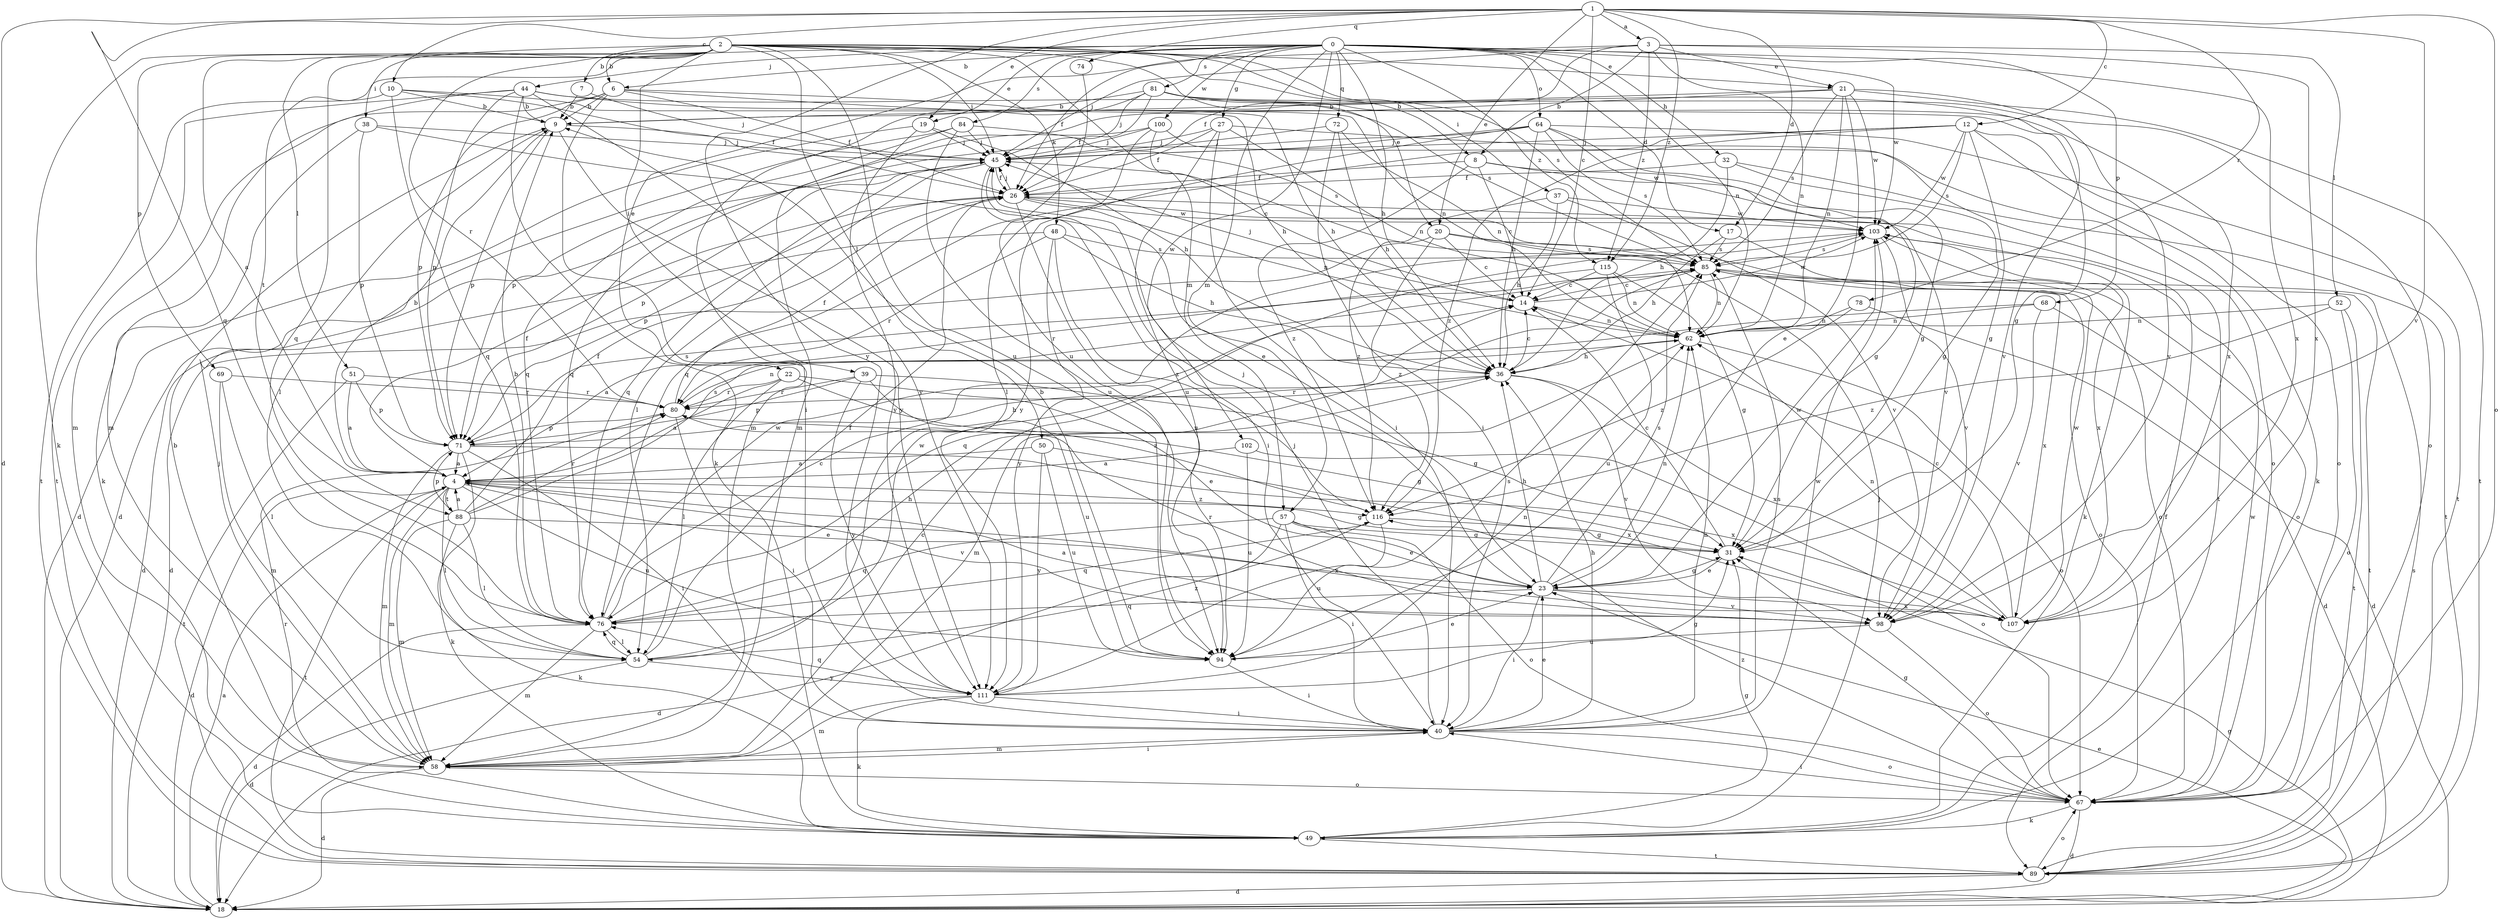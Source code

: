 strict digraph  {
0;
1;
2;
3;
4;
6;
7;
8;
9;
10;
12;
14;
17;
18;
19;
20;
21;
22;
23;
26;
27;
31;
32;
36;
37;
38;
39;
40;
44;
45;
48;
49;
50;
51;
52;
54;
57;
58;
62;
64;
67;
68;
69;
71;
72;
74;
76;
78;
80;
81;
84;
85;
88;
89;
94;
98;
100;
102;
103;
107;
111;
115;
116;
0 -> 6  [label=b];
0 -> 17  [label=d];
0 -> 19  [label=e];
0 -> 26  [label=f];
0 -> 27  [label=g];
0 -> 32  [label=h];
0 -> 36  [label=h];
0 -> 44  [label=j];
0 -> 57  [label=m];
0 -> 62  [label=n];
0 -> 64  [label=o];
0 -> 68  [label=p];
0 -> 72  [label=q];
0 -> 81  [label=s];
0 -> 84  [label=s];
0 -> 88  [label=t];
0 -> 100  [label=w];
0 -> 102  [label=w];
0 -> 103  [label=w];
0 -> 107  [label=x];
0 -> 115  [label=z];
1 -> 3  [label=a];
1 -> 10  [label=c];
1 -> 12  [label=c];
1 -> 14  [label=c];
1 -> 17  [label=d];
1 -> 18  [label=d];
1 -> 19  [label=e];
1 -> 20  [label=e];
1 -> 67  [label=o];
1 -> 74  [label=q];
1 -> 76  [label=q];
1 -> 78  [label=r];
1 -> 98  [label=v];
1 -> 111  [label=y];
1 -> 115  [label=z];
2 -> 4  [label=a];
2 -> 6  [label=b];
2 -> 7  [label=b];
2 -> 8  [label=b];
2 -> 20  [label=e];
2 -> 21  [label=e];
2 -> 37  [label=i];
2 -> 38  [label=i];
2 -> 39  [label=i];
2 -> 45  [label=j];
2 -> 48  [label=k];
2 -> 49  [label=k];
2 -> 50  [label=l];
2 -> 51  [label=l];
2 -> 57  [label=m];
2 -> 69  [label=p];
2 -> 76  [label=q];
2 -> 80  [label=r];
2 -> 85  [label=s];
2 -> 94  [label=u];
3 -> 8  [label=b];
3 -> 21  [label=e];
3 -> 22  [label=e];
3 -> 26  [label=f];
3 -> 45  [label=j];
3 -> 52  [label=l];
3 -> 62  [label=n];
3 -> 107  [label=x];
3 -> 115  [label=z];
4 -> 9  [label=b];
4 -> 18  [label=d];
4 -> 23  [label=e];
4 -> 26  [label=f];
4 -> 31  [label=g];
4 -> 54  [label=l];
4 -> 58  [label=m];
4 -> 88  [label=t];
4 -> 89  [label=t];
4 -> 94  [label=u];
4 -> 98  [label=v];
4 -> 116  [label=z];
6 -> 9  [label=b];
6 -> 26  [label=f];
6 -> 36  [label=h];
6 -> 40  [label=i];
6 -> 58  [label=m];
6 -> 62  [label=n];
6 -> 71  [label=p];
7 -> 9  [label=b];
7 -> 45  [label=j];
8 -> 14  [label=c];
8 -> 26  [label=f];
8 -> 31  [label=g];
8 -> 98  [label=v];
8 -> 116  [label=z];
9 -> 45  [label=j];
9 -> 54  [label=l];
9 -> 71  [label=p];
9 -> 111  [label=y];
10 -> 9  [label=b];
10 -> 26  [label=f];
10 -> 36  [label=h];
10 -> 76  [label=q];
10 -> 89  [label=t];
12 -> 31  [label=g];
12 -> 45  [label=j];
12 -> 49  [label=k];
12 -> 67  [label=o];
12 -> 76  [label=q];
12 -> 85  [label=s];
12 -> 103  [label=w];
12 -> 116  [label=z];
14 -> 45  [label=j];
14 -> 62  [label=n];
14 -> 103  [label=w];
17 -> 36  [label=h];
17 -> 67  [label=o];
17 -> 85  [label=s];
18 -> 4  [label=a];
18 -> 23  [label=e];
18 -> 31  [label=g];
19 -> 18  [label=d];
19 -> 36  [label=h];
19 -> 45  [label=j];
19 -> 111  [label=y];
20 -> 14  [label=c];
20 -> 18  [label=d];
20 -> 67  [label=o];
20 -> 85  [label=s];
20 -> 116  [label=z];
21 -> 9  [label=b];
21 -> 23  [label=e];
21 -> 58  [label=m];
21 -> 62  [label=n];
21 -> 85  [label=s];
21 -> 89  [label=t];
21 -> 98  [label=v];
21 -> 103  [label=w];
22 -> 4  [label=a];
22 -> 23  [label=e];
22 -> 54  [label=l];
22 -> 80  [label=r];
22 -> 116  [label=z];
23 -> 31  [label=g];
23 -> 36  [label=h];
23 -> 40  [label=i];
23 -> 45  [label=j];
23 -> 62  [label=n];
23 -> 76  [label=q];
23 -> 85  [label=s];
23 -> 98  [label=v];
23 -> 103  [label=w];
23 -> 107  [label=x];
26 -> 45  [label=j];
26 -> 49  [label=k];
26 -> 62  [label=n];
26 -> 71  [label=p];
26 -> 94  [label=u];
26 -> 103  [label=w];
27 -> 26  [label=f];
27 -> 40  [label=i];
27 -> 45  [label=j];
27 -> 62  [label=n];
27 -> 89  [label=t];
27 -> 94  [label=u];
31 -> 14  [label=c];
31 -> 23  [label=e];
32 -> 26  [label=f];
32 -> 31  [label=g];
32 -> 36  [label=h];
32 -> 89  [label=t];
36 -> 14  [label=c];
36 -> 80  [label=r];
36 -> 98  [label=v];
36 -> 107  [label=x];
37 -> 36  [label=h];
37 -> 98  [label=v];
37 -> 103  [label=w];
37 -> 116  [label=z];
38 -> 23  [label=e];
38 -> 45  [label=j];
38 -> 49  [label=k];
38 -> 71  [label=p];
39 -> 31  [label=g];
39 -> 71  [label=p];
39 -> 80  [label=r];
39 -> 94  [label=u];
39 -> 111  [label=y];
40 -> 23  [label=e];
40 -> 36  [label=h];
40 -> 45  [label=j];
40 -> 58  [label=m];
40 -> 62  [label=n];
40 -> 67  [label=o];
40 -> 85  [label=s];
40 -> 103  [label=w];
44 -> 9  [label=b];
44 -> 31  [label=g];
44 -> 49  [label=k];
44 -> 58  [label=m];
44 -> 71  [label=p];
44 -> 89  [label=t];
44 -> 107  [label=x];
44 -> 111  [label=y];
45 -> 26  [label=f];
45 -> 40  [label=i];
45 -> 54  [label=l];
45 -> 71  [label=p];
45 -> 76  [label=q];
48 -> 18  [label=d];
48 -> 36  [label=h];
48 -> 80  [label=r];
48 -> 85  [label=s];
48 -> 111  [label=y];
48 -> 116  [label=z];
49 -> 26  [label=f];
49 -> 31  [label=g];
49 -> 45  [label=j];
49 -> 80  [label=r];
49 -> 89  [label=t];
50 -> 4  [label=a];
50 -> 94  [label=u];
50 -> 107  [label=x];
50 -> 111  [label=y];
51 -> 4  [label=a];
51 -> 71  [label=p];
51 -> 80  [label=r];
51 -> 89  [label=t];
52 -> 62  [label=n];
52 -> 67  [label=o];
52 -> 89  [label=t];
52 -> 116  [label=z];
54 -> 18  [label=d];
54 -> 26  [label=f];
54 -> 76  [label=q];
54 -> 103  [label=w];
54 -> 111  [label=y];
54 -> 116  [label=z];
57 -> 18  [label=d];
57 -> 23  [label=e];
57 -> 31  [label=g];
57 -> 40  [label=i];
57 -> 67  [label=o];
57 -> 76  [label=q];
58 -> 9  [label=b];
58 -> 14  [label=c];
58 -> 18  [label=d];
58 -> 40  [label=i];
58 -> 45  [label=j];
58 -> 67  [label=o];
62 -> 36  [label=h];
62 -> 58  [label=m];
62 -> 67  [label=o];
64 -> 31  [label=g];
64 -> 36  [label=h];
64 -> 45  [label=j];
64 -> 54  [label=l];
64 -> 71  [label=p];
64 -> 85  [label=s];
64 -> 89  [label=t];
64 -> 103  [label=w];
67 -> 18  [label=d];
67 -> 31  [label=g];
67 -> 40  [label=i];
67 -> 49  [label=k];
67 -> 103  [label=w];
67 -> 116  [label=z];
68 -> 4  [label=a];
68 -> 18  [label=d];
68 -> 62  [label=n];
68 -> 98  [label=v];
69 -> 54  [label=l];
69 -> 58  [label=m];
69 -> 80  [label=r];
71 -> 4  [label=a];
71 -> 36  [label=h];
71 -> 40  [label=i];
71 -> 49  [label=k];
71 -> 58  [label=m];
71 -> 85  [label=s];
71 -> 107  [label=x];
72 -> 36  [label=h];
72 -> 40  [label=i];
72 -> 45  [label=j];
72 -> 62  [label=n];
74 -> 94  [label=u];
76 -> 9  [label=b];
76 -> 14  [label=c];
76 -> 18  [label=d];
76 -> 36  [label=h];
76 -> 54  [label=l];
76 -> 58  [label=m];
76 -> 103  [label=w];
78 -> 18  [label=d];
78 -> 62  [label=n];
78 -> 116  [label=z];
80 -> 26  [label=f];
80 -> 31  [label=g];
80 -> 40  [label=i];
80 -> 62  [label=n];
80 -> 71  [label=p];
81 -> 9  [label=b];
81 -> 26  [label=f];
81 -> 45  [label=j];
81 -> 58  [label=m];
81 -> 67  [label=o];
81 -> 85  [label=s];
81 -> 98  [label=v];
84 -> 18  [label=d];
84 -> 45  [label=j];
84 -> 76  [label=q];
84 -> 85  [label=s];
84 -> 94  [label=u];
85 -> 14  [label=c];
85 -> 62  [label=n];
85 -> 67  [label=o];
85 -> 76  [label=q];
85 -> 89  [label=t];
85 -> 107  [label=x];
88 -> 4  [label=a];
88 -> 26  [label=f];
88 -> 49  [label=k];
88 -> 54  [label=l];
88 -> 58  [label=m];
88 -> 71  [label=p];
88 -> 80  [label=r];
88 -> 85  [label=s];
88 -> 107  [label=x];
89 -> 18  [label=d];
89 -> 67  [label=o];
89 -> 85  [label=s];
94 -> 9  [label=b];
94 -> 23  [label=e];
94 -> 40  [label=i];
98 -> 4  [label=a];
98 -> 67  [label=o];
98 -> 80  [label=r];
98 -> 94  [label=u];
100 -> 14  [label=c];
100 -> 45  [label=j];
100 -> 67  [label=o];
100 -> 76  [label=q];
100 -> 111  [label=y];
102 -> 4  [label=a];
102 -> 67  [label=o];
102 -> 94  [label=u];
103 -> 85  [label=s];
103 -> 98  [label=v];
103 -> 107  [label=x];
107 -> 14  [label=c];
107 -> 62  [label=n];
107 -> 103  [label=w];
111 -> 31  [label=g];
111 -> 40  [label=i];
111 -> 49  [label=k];
111 -> 58  [label=m];
111 -> 62  [label=n];
111 -> 76  [label=q];
111 -> 85  [label=s];
115 -> 14  [label=c];
115 -> 31  [label=g];
115 -> 62  [label=n];
115 -> 80  [label=r];
115 -> 94  [label=u];
116 -> 31  [label=g];
116 -> 76  [label=q];
116 -> 94  [label=u];
}
